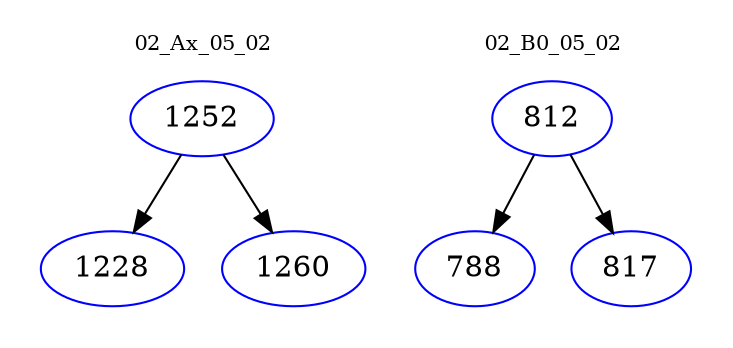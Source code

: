 digraph{
subgraph cluster_0 {
color = white
label = "02_Ax_05_02";
fontsize=10;
T0_1252 [label="1252", color="blue"]
T0_1252 -> T0_1228 [color="black"]
T0_1228 [label="1228", color="blue"]
T0_1252 -> T0_1260 [color="black"]
T0_1260 [label="1260", color="blue"]
}
subgraph cluster_1 {
color = white
label = "02_B0_05_02";
fontsize=10;
T1_812 [label="812", color="blue"]
T1_812 -> T1_788 [color="black"]
T1_788 [label="788", color="blue"]
T1_812 -> T1_817 [color="black"]
T1_817 [label="817", color="blue"]
}
}
